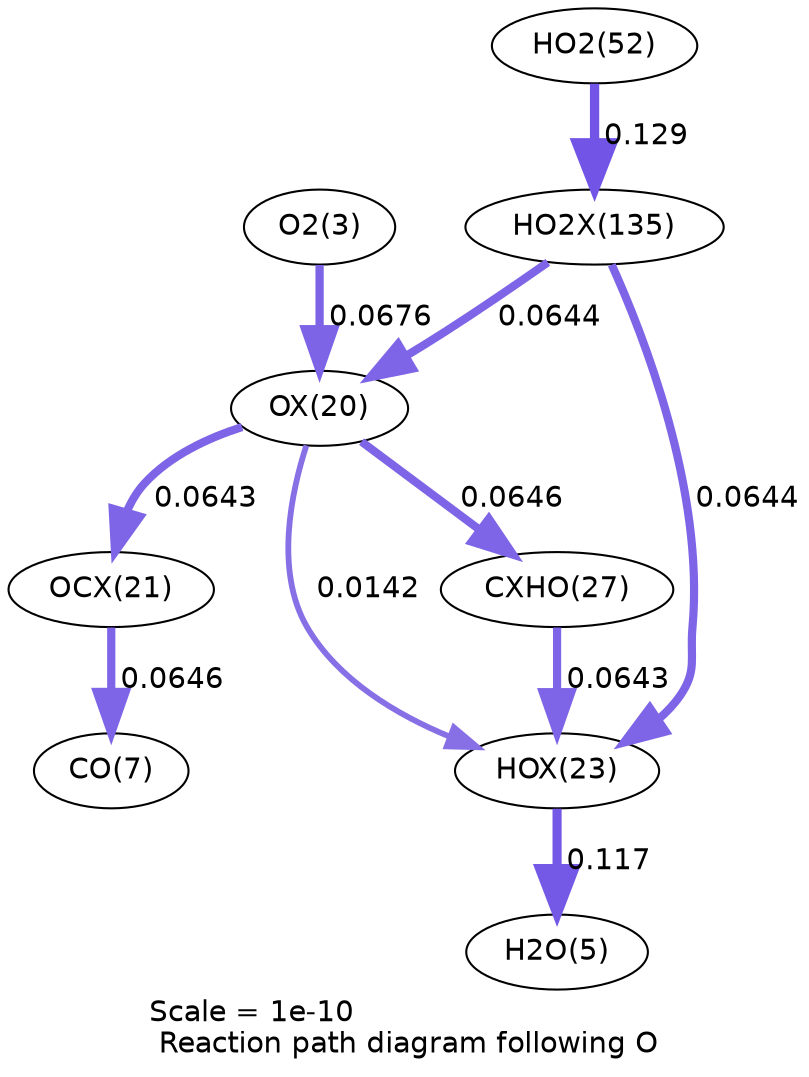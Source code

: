 digraph reaction_paths {
center=1;
s5 -> s24[fontname="Helvetica", penwidth=3.97, arrowsize=1.98, color="0.7, 0.568, 0.9"
, label=" 0.0676"];
s24 -> s27[fontname="Helvetica", penwidth=2.79, arrowsize=1.39, color="0.7, 0.514, 0.9"
, label=" 0.0142"];
s24 -> s29[fontname="Helvetica", penwidth=3.93, arrowsize=1.97, color="0.7, 0.565, 0.9"
, label=" 0.0646"];
s24 -> s25[fontname="Helvetica", penwidth=3.93, arrowsize=1.96, color="0.7, 0.564, 0.9"
, label=" 0.0643"];
s39 -> s24[fontname="Helvetica", penwidth=3.93, arrowsize=1.96, color="0.7, 0.564, 0.9"
, label=" 0.0644"];
s27 -> s7[fontname="Helvetica", penwidth=4.38, arrowsize=2.19, color="0.7, 0.617, 0.9"
, label=" 0.117"];
s29 -> s27[fontname="Helvetica", penwidth=3.93, arrowsize=1.96, color="0.7, 0.564, 0.9"
, label=" 0.0643"];
s39 -> s27[fontname="Helvetica", penwidth=3.93, arrowsize=1.96, color="0.7, 0.564, 0.9"
, label=" 0.0644"];
s25 -> s9[fontname="Helvetica", penwidth=3.93, arrowsize=1.97, color="0.7, 0.565, 0.9"
, label=" 0.0646"];
s21 -> s39[fontname="Helvetica", penwidth=4.46, arrowsize=2.23, color="0.7, 0.629, 0.9"
, label=" 0.129"];
s5 [ fontname="Helvetica", label="O2(3)"];
s7 [ fontname="Helvetica", label="H2O(5)"];
s9 [ fontname="Helvetica", label="CO(7)"];
s21 [ fontname="Helvetica", label="HO2(52)"];
s24 [ fontname="Helvetica", label="OX(20)"];
s25 [ fontname="Helvetica", label="OCX(21)"];
s27 [ fontname="Helvetica", label="HOX(23)"];
s29 [ fontname="Helvetica", label="CXHO(27)"];
s39 [ fontname="Helvetica", label="HO2X(135)"];
 label = "Scale = 1e-10\l Reaction path diagram following O";
 fontname = "Helvetica";
}
